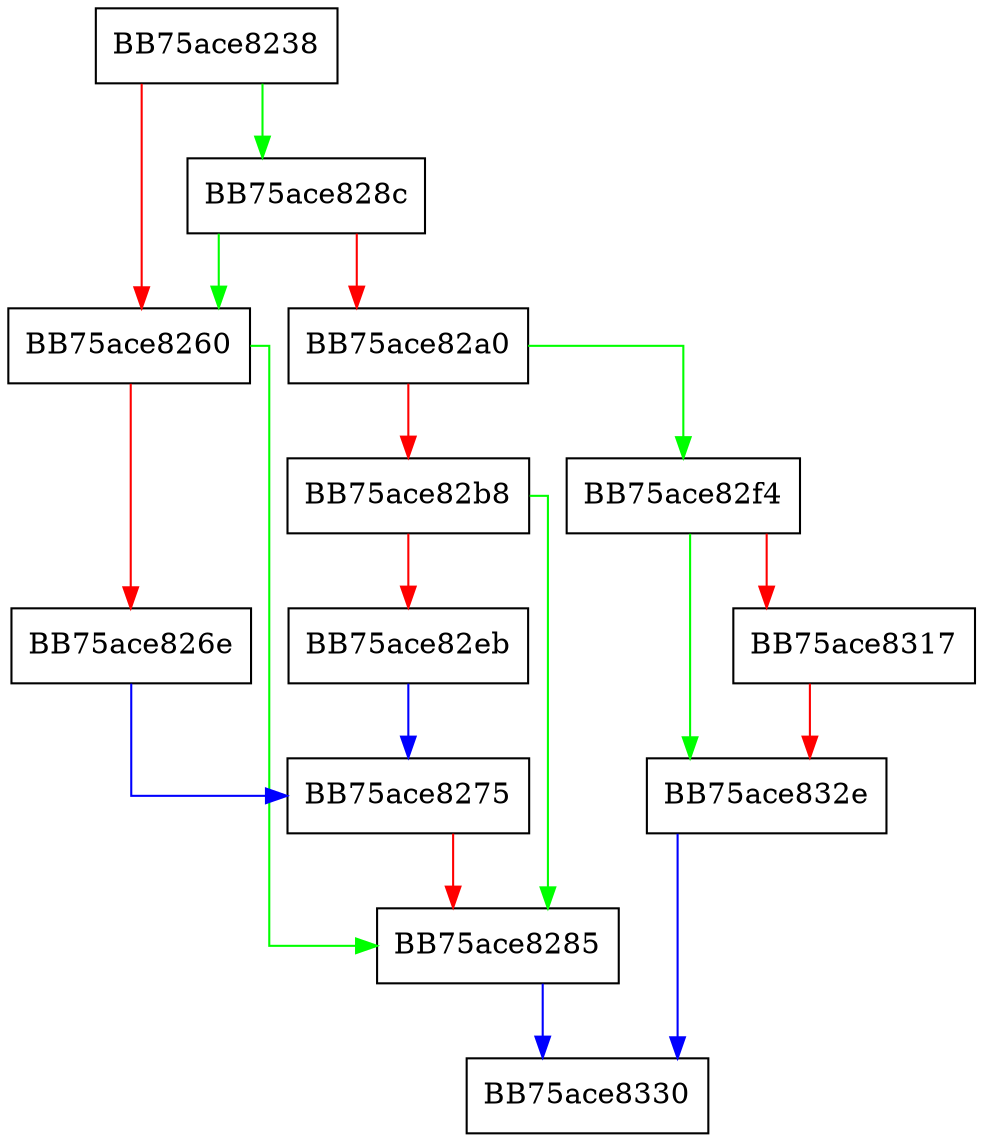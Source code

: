 digraph _decode_buffer {
  node [shape="box"];
  graph [splines=ortho];
  BB75ace8238 -> BB75ace828c [color="green"];
  BB75ace8238 -> BB75ace8260 [color="red"];
  BB75ace8260 -> BB75ace8285 [color="green"];
  BB75ace8260 -> BB75ace826e [color="red"];
  BB75ace826e -> BB75ace8275 [color="blue"];
  BB75ace8275 -> BB75ace8285 [color="red"];
  BB75ace8285 -> BB75ace8330 [color="blue"];
  BB75ace828c -> BB75ace8260 [color="green"];
  BB75ace828c -> BB75ace82a0 [color="red"];
  BB75ace82a0 -> BB75ace82f4 [color="green"];
  BB75ace82a0 -> BB75ace82b8 [color="red"];
  BB75ace82b8 -> BB75ace8285 [color="green"];
  BB75ace82b8 -> BB75ace82eb [color="red"];
  BB75ace82eb -> BB75ace8275 [color="blue"];
  BB75ace82f4 -> BB75ace832e [color="green"];
  BB75ace82f4 -> BB75ace8317 [color="red"];
  BB75ace8317 -> BB75ace832e [color="red"];
  BB75ace832e -> BB75ace8330 [color="blue"];
}
